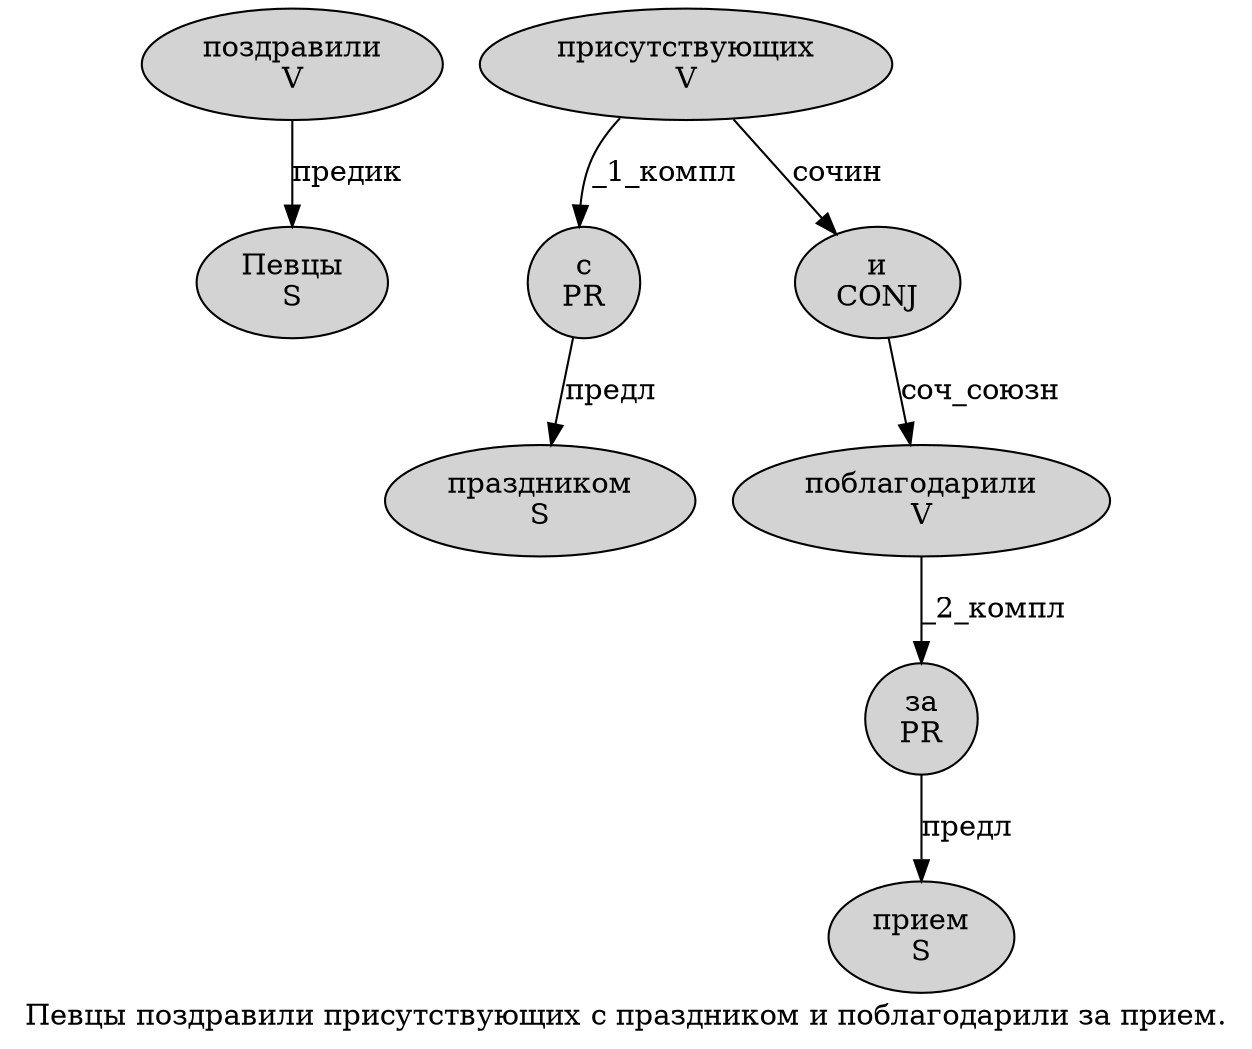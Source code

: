 digraph SENTENCE_1005 {
	graph [label="Певцы поздравили присутствующих с праздником и поблагодарили за прием."]
	node [style=filled]
		0 [label="Певцы
S" color="" fillcolor=lightgray penwidth=1 shape=ellipse]
		1 [label="поздравили
V" color="" fillcolor=lightgray penwidth=1 shape=ellipse]
		2 [label="присутствующих
V" color="" fillcolor=lightgray penwidth=1 shape=ellipse]
		3 [label="с
PR" color="" fillcolor=lightgray penwidth=1 shape=ellipse]
		4 [label="праздником
S" color="" fillcolor=lightgray penwidth=1 shape=ellipse]
		5 [label="и
CONJ" color="" fillcolor=lightgray penwidth=1 shape=ellipse]
		6 [label="поблагодарили
V" color="" fillcolor=lightgray penwidth=1 shape=ellipse]
		7 [label="за
PR" color="" fillcolor=lightgray penwidth=1 shape=ellipse]
		8 [label="прием
S" color="" fillcolor=lightgray penwidth=1 shape=ellipse]
			3 -> 4 [label="предл"]
			2 -> 3 [label="_1_компл"]
			2 -> 5 [label="сочин"]
			6 -> 7 [label="_2_компл"]
			5 -> 6 [label="соч_союзн"]
			7 -> 8 [label="предл"]
			1 -> 0 [label="предик"]
}